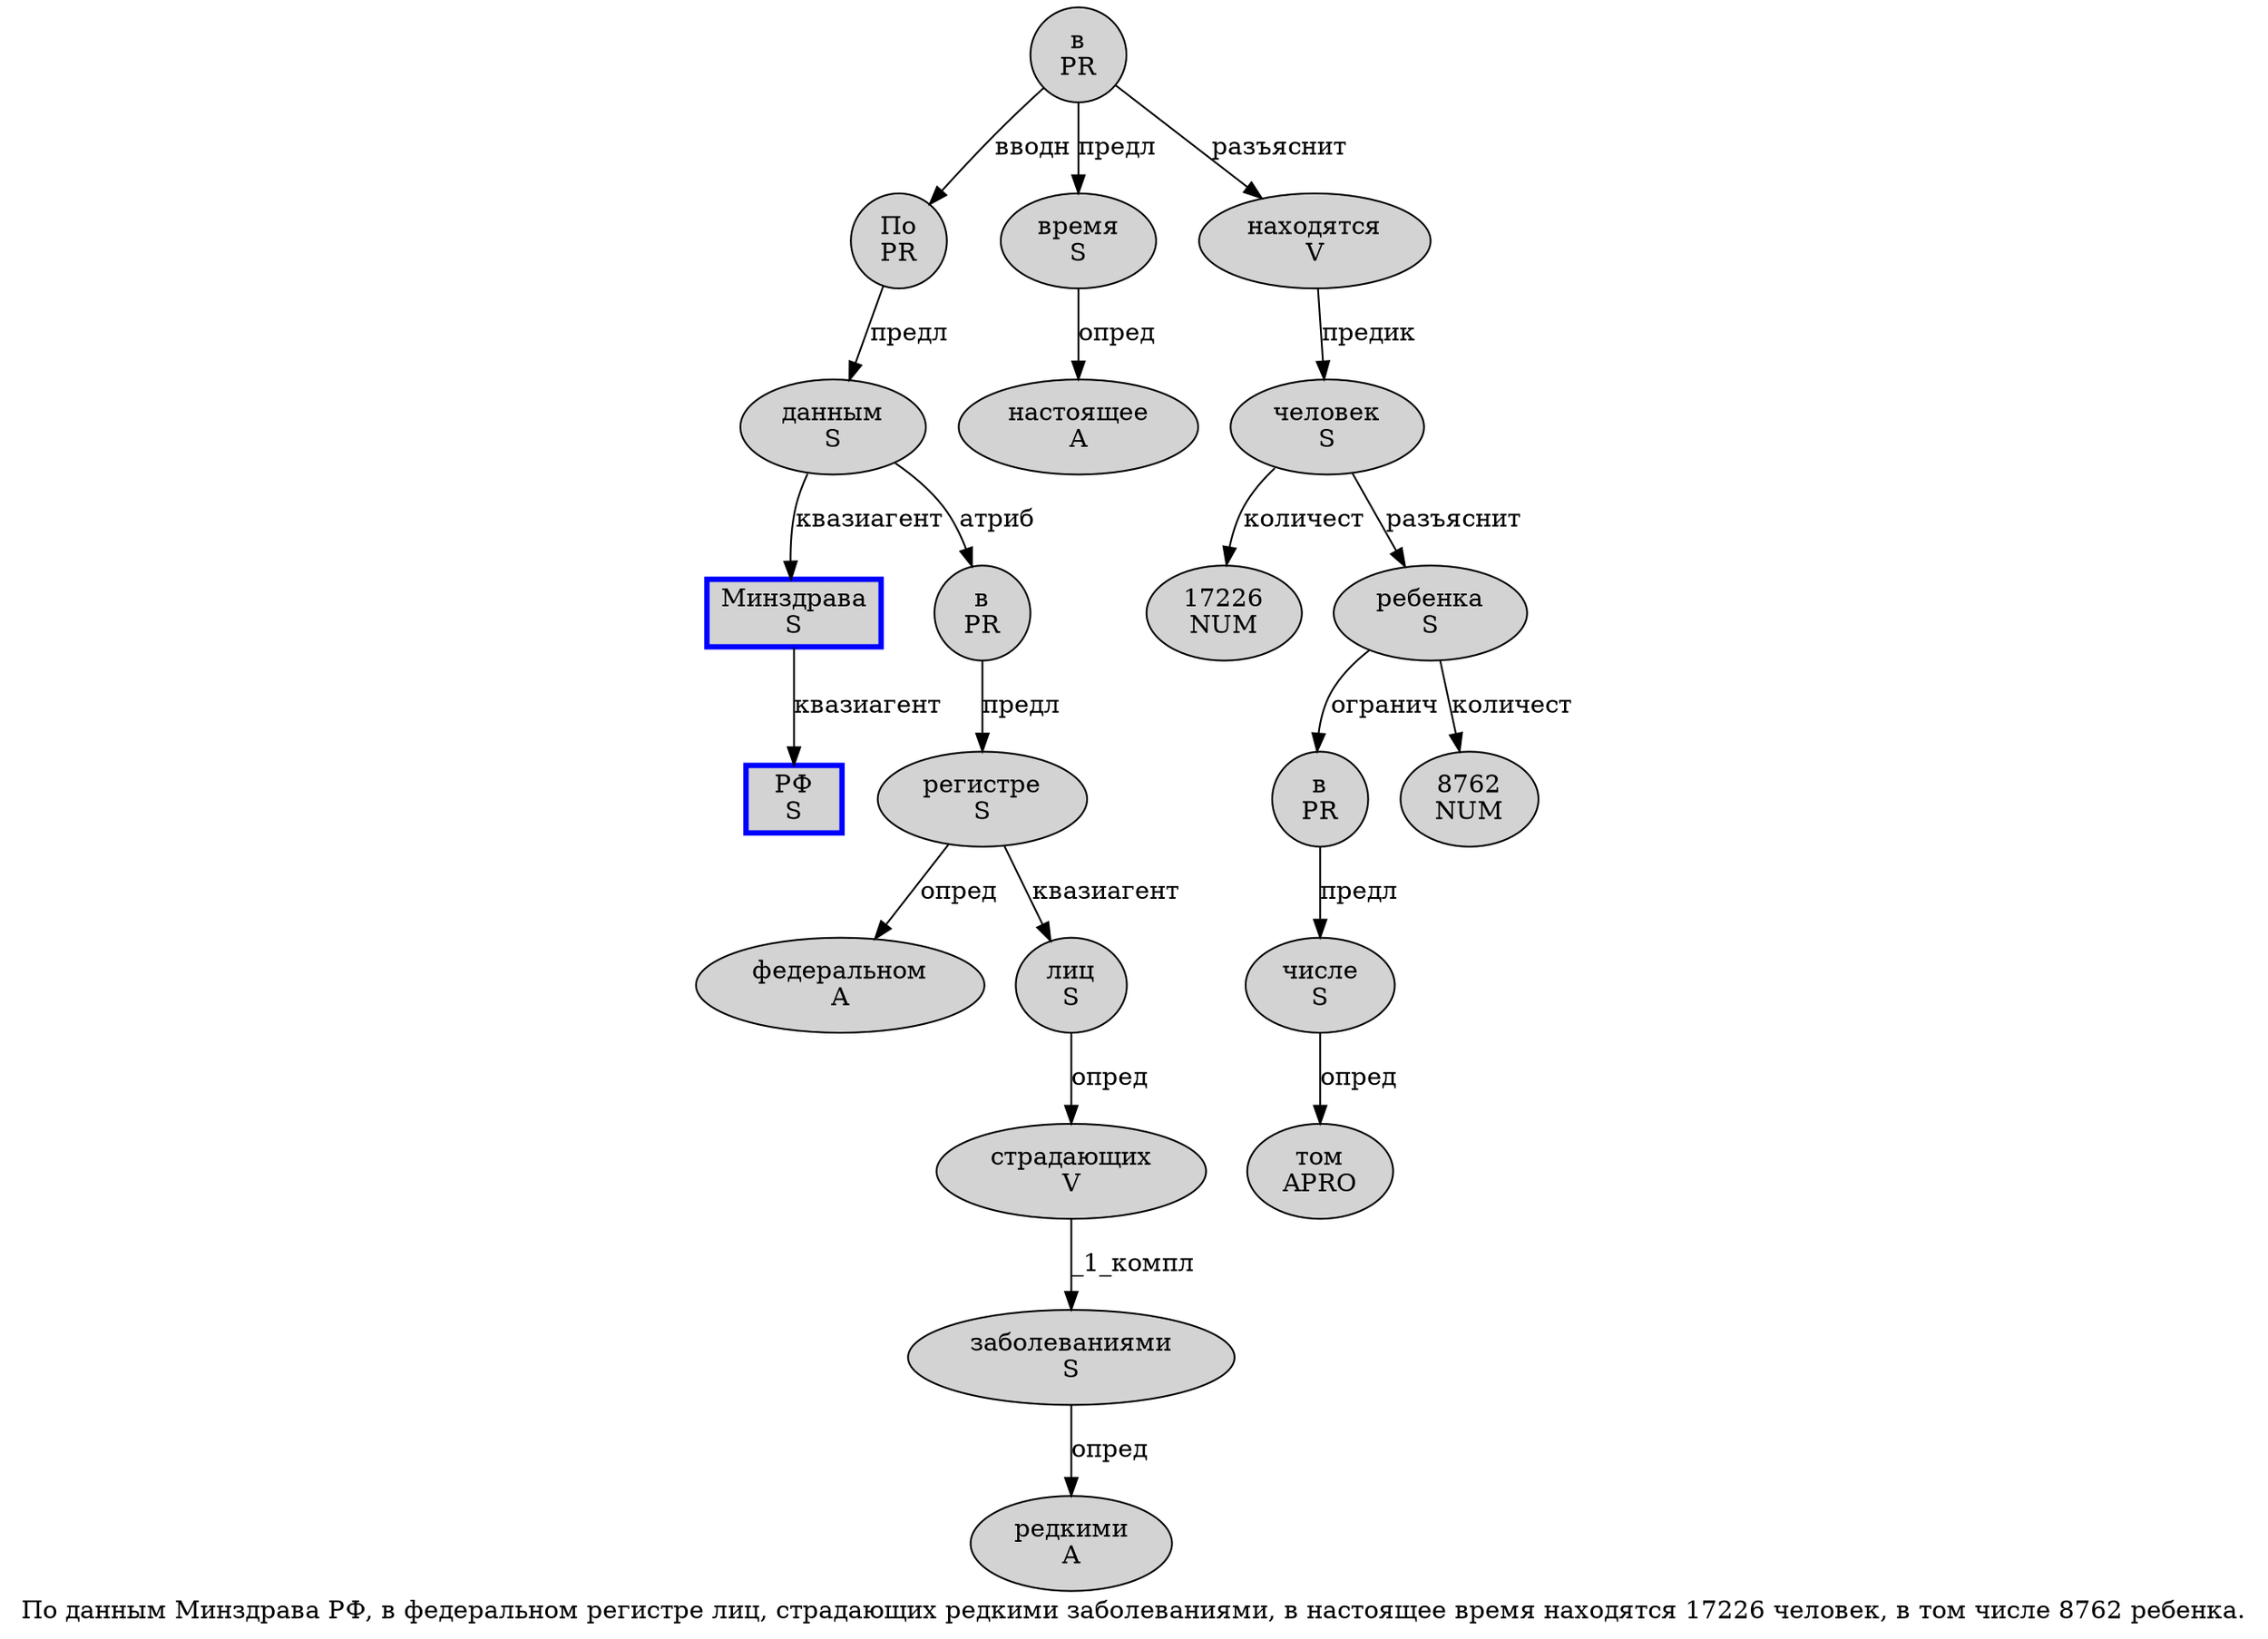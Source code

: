 digraph SENTENCE_487 {
	graph [label="По данным Минздрава РФ, в федеральном регистре лиц, страдающих редкими заболеваниями, в настоящее время находятся 17226 человек, в том числе 8762 ребенка."]
	node [style=filled]
		0 [label="По
PR" color="" fillcolor=lightgray penwidth=1 shape=ellipse]
		1 [label="данным
S" color="" fillcolor=lightgray penwidth=1 shape=ellipse]
		2 [label="Минздрава
S" color=blue fillcolor=lightgray penwidth=3 shape=box]
		3 [label="РФ
S" color=blue fillcolor=lightgray penwidth=3 shape=box]
		5 [label="в
PR" color="" fillcolor=lightgray penwidth=1 shape=ellipse]
		6 [label="федеральном
A" color="" fillcolor=lightgray penwidth=1 shape=ellipse]
		7 [label="регистре
S" color="" fillcolor=lightgray penwidth=1 shape=ellipse]
		8 [label="лиц
S" color="" fillcolor=lightgray penwidth=1 shape=ellipse]
		10 [label="страдающих
V" color="" fillcolor=lightgray penwidth=1 shape=ellipse]
		11 [label="редкими
A" color="" fillcolor=lightgray penwidth=1 shape=ellipse]
		12 [label="заболеваниями
S" color="" fillcolor=lightgray penwidth=1 shape=ellipse]
		14 [label="в
PR" color="" fillcolor=lightgray penwidth=1 shape=ellipse]
		15 [label="настоящее
A" color="" fillcolor=lightgray penwidth=1 shape=ellipse]
		16 [label="время
S" color="" fillcolor=lightgray penwidth=1 shape=ellipse]
		17 [label="находятся
V" color="" fillcolor=lightgray penwidth=1 shape=ellipse]
		18 [label="17226
NUM" color="" fillcolor=lightgray penwidth=1 shape=ellipse]
		19 [label="человек
S" color="" fillcolor=lightgray penwidth=1 shape=ellipse]
		21 [label="в
PR" color="" fillcolor=lightgray penwidth=1 shape=ellipse]
		22 [label="том
APRO" color="" fillcolor=lightgray penwidth=1 shape=ellipse]
		23 [label="числе
S" color="" fillcolor=lightgray penwidth=1 shape=ellipse]
		24 [label="8762
NUM" color="" fillcolor=lightgray penwidth=1 shape=ellipse]
		25 [label="ребенка
S" color="" fillcolor=lightgray penwidth=1 shape=ellipse]
			17 -> 19 [label="предик"]
			5 -> 7 [label="предл"]
			0 -> 1 [label="предл"]
			2 -> 3 [label="квазиагент"]
			19 -> 18 [label="количест"]
			19 -> 25 [label="разъяснит"]
			23 -> 22 [label="опред"]
			21 -> 23 [label="предл"]
			7 -> 6 [label="опред"]
			7 -> 8 [label="квазиагент"]
			14 -> 0 [label="вводн"]
			14 -> 16 [label="предл"]
			14 -> 17 [label="разъяснит"]
			1 -> 2 [label="квазиагент"]
			1 -> 5 [label="атриб"]
			12 -> 11 [label="опред"]
			16 -> 15 [label="опред"]
			10 -> 12 [label="_1_компл"]
			8 -> 10 [label="опред"]
			25 -> 21 [label="огранич"]
			25 -> 24 [label="количест"]
}